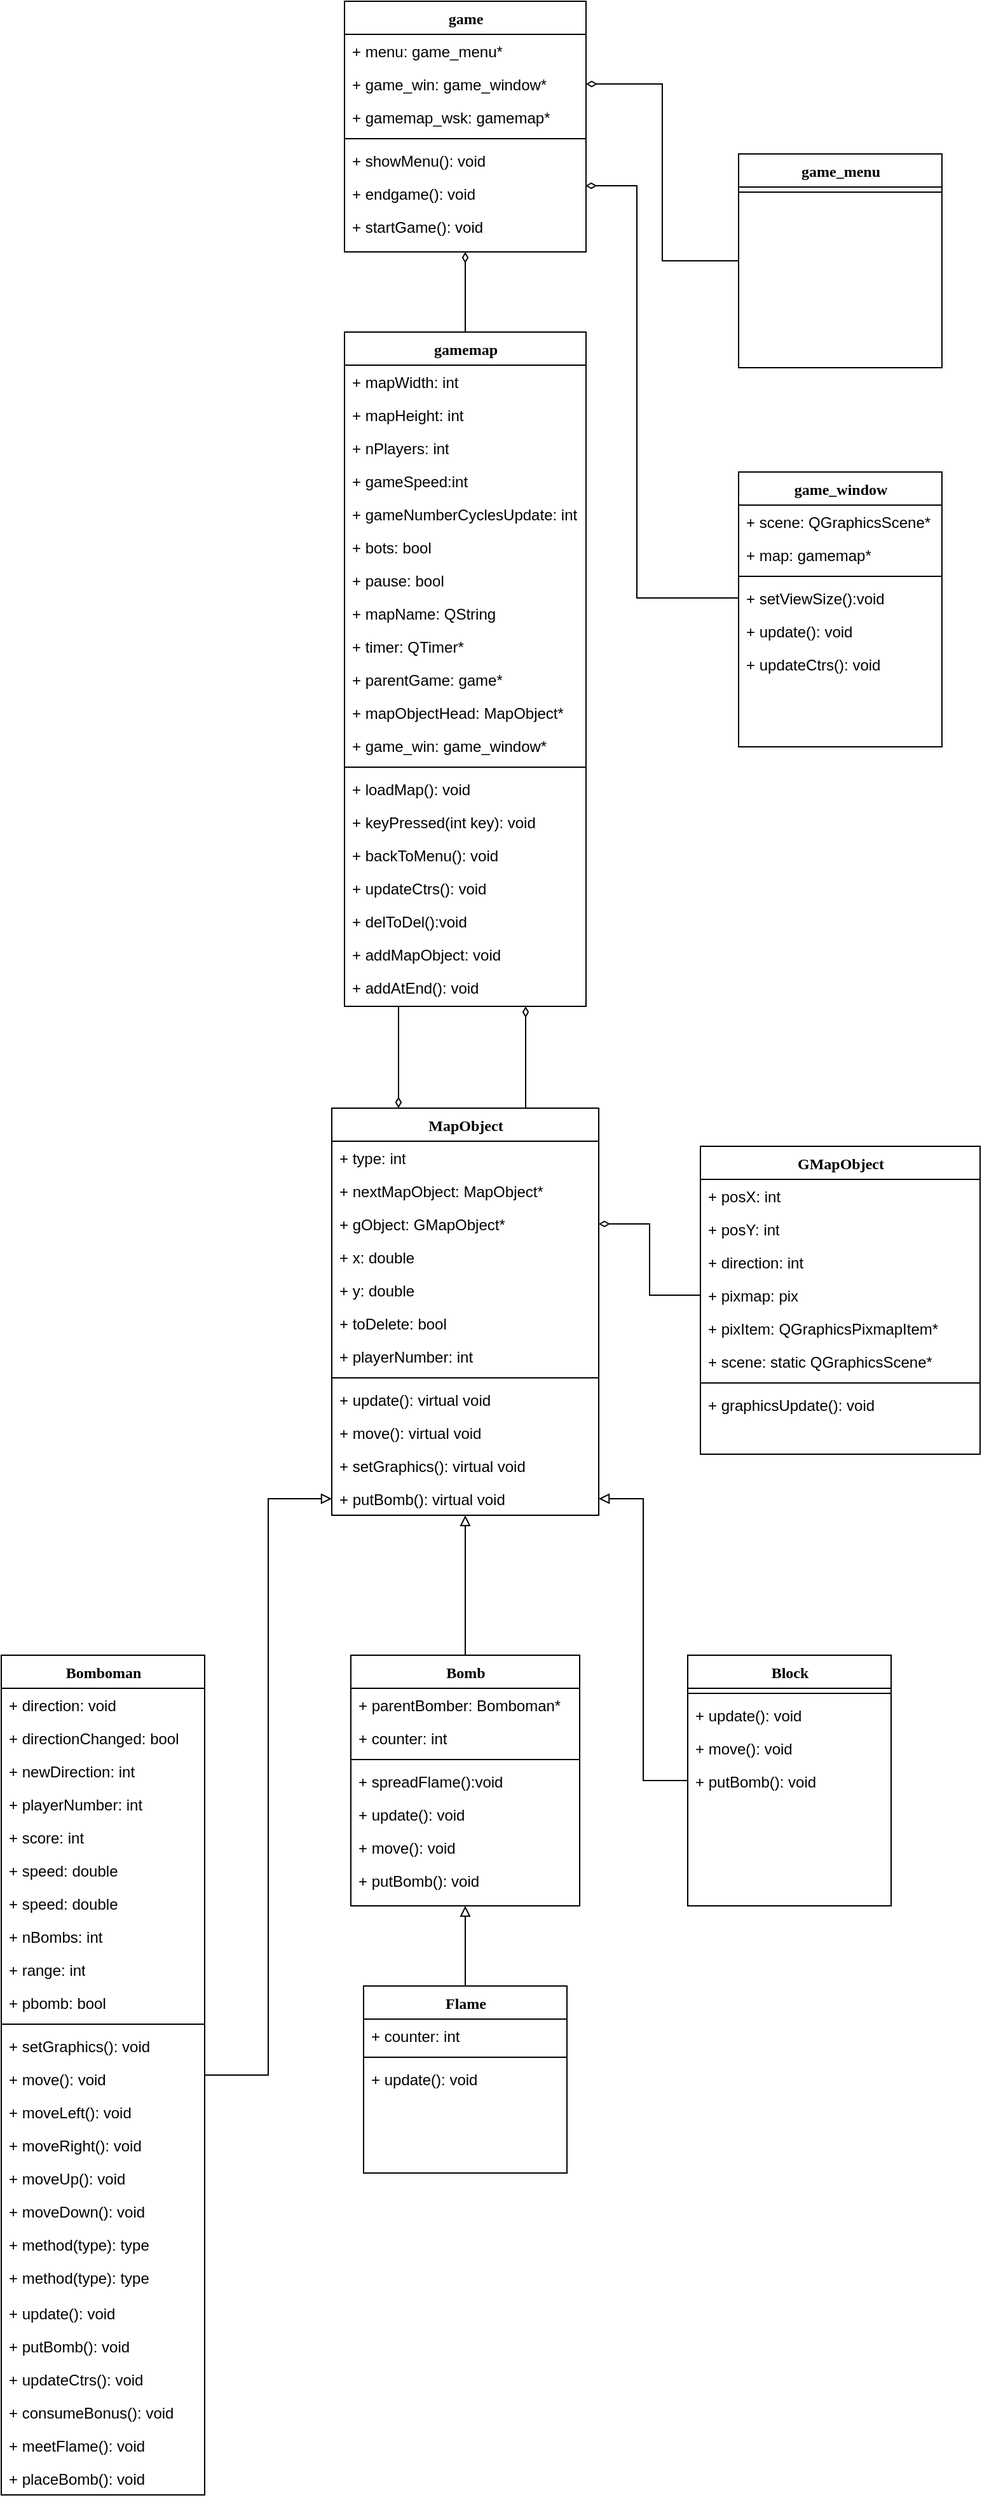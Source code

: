 <mxfile version="13.7.5" type="device"><diagram name="Page-1" id="9f46799a-70d6-7492-0946-bef42562c5a5"><mxGraphModel dx="1974" dy="1140" grid="1" gridSize="10" guides="1" tooltips="1" connect="1" arrows="1" fold="1" page="1" pageScale="1" pageWidth="1100" pageHeight="850" background="#ffffff" math="0" shadow="0"><root><mxCell id="0"/><mxCell id="1" parent="0"/><mxCell id="78961159f06e98e8-30" value="game" style="swimlane;html=1;fontStyle=1;align=center;verticalAlign=top;childLayout=stackLayout;horizontal=1;startSize=26;horizontalStack=0;resizeParent=1;resizeLast=0;collapsible=1;marginBottom=0;swimlaneFillColor=#ffffff;rounded=0;shadow=0;comic=0;labelBackgroundColor=none;strokeWidth=1;fillColor=none;fontFamily=Verdana;fontSize=12" parent="1" vertex="1"><mxGeometry x="490" y="30" width="190" height="197" as="geometry"/></mxCell><mxCell id="78961159f06e98e8-31" value="+ menu: game_menu*" style="text;html=1;strokeColor=none;fillColor=none;align=left;verticalAlign=top;spacingLeft=4;spacingRight=4;whiteSpace=wrap;overflow=hidden;rotatable=0;points=[[0,0.5],[1,0.5]];portConstraint=eastwest;" parent="78961159f06e98e8-30" vertex="1"><mxGeometry y="26" width="190" height="26" as="geometry"/></mxCell><mxCell id="78961159f06e98e8-32" value="+ game_win: game_window*" style="text;html=1;strokeColor=none;fillColor=none;align=left;verticalAlign=top;spacingLeft=4;spacingRight=4;whiteSpace=wrap;overflow=hidden;rotatable=0;points=[[0,0.5],[1,0.5]];portConstraint=eastwest;" parent="78961159f06e98e8-30" vertex="1"><mxGeometry y="52" width="190" height="26" as="geometry"/></mxCell><mxCell id="78961159f06e98e8-33" value="+ gamemap_wsk: gamemap*" style="text;html=1;strokeColor=none;fillColor=none;align=left;verticalAlign=top;spacingLeft=4;spacingRight=4;whiteSpace=wrap;overflow=hidden;rotatable=0;points=[[0,0.5],[1,0.5]];portConstraint=eastwest;" parent="78961159f06e98e8-30" vertex="1"><mxGeometry y="78" width="190" height="26" as="geometry"/></mxCell><mxCell id="78961159f06e98e8-38" value="" style="line;html=1;strokeWidth=1;fillColor=none;align=left;verticalAlign=middle;spacingTop=-1;spacingLeft=3;spacingRight=3;rotatable=0;labelPosition=right;points=[];portConstraint=eastwest;" parent="78961159f06e98e8-30" vertex="1"><mxGeometry y="104" width="190" height="8" as="geometry"/></mxCell><mxCell id="78961159f06e98e8-39" value="+ showMenu(): void" style="text;html=1;strokeColor=none;fillColor=none;align=left;verticalAlign=top;spacingLeft=4;spacingRight=4;whiteSpace=wrap;overflow=hidden;rotatable=0;points=[[0,0.5],[1,0.5]];portConstraint=eastwest;" parent="78961159f06e98e8-30" vertex="1"><mxGeometry y="112" width="190" height="26" as="geometry"/></mxCell><mxCell id="78961159f06e98e8-42" value="+ endgame(): void" style="text;html=1;strokeColor=none;fillColor=none;align=left;verticalAlign=top;spacingLeft=4;spacingRight=4;whiteSpace=wrap;overflow=hidden;rotatable=0;points=[[0,0.5],[1,0.5]];portConstraint=eastwest;" parent="78961159f06e98e8-30" vertex="1"><mxGeometry y="138" width="190" height="26" as="geometry"/></mxCell><mxCell id="iEUYDO0Rygz-kz2IzHy0-2" value="+ startGame(): void" style="text;html=1;strokeColor=none;fillColor=none;align=left;verticalAlign=top;spacingLeft=4;spacingRight=4;whiteSpace=wrap;overflow=hidden;rotatable=0;points=[[0,0.5],[1,0.5]];portConstraint=eastwest;" vertex="1" parent="78961159f06e98e8-30"><mxGeometry y="164" width="190" height="26" as="geometry"/></mxCell><mxCell id="iEUYDO0Rygz-kz2IzHy0-62" style="edgeStyle=elbowEdgeStyle;rounded=0;jumpSize=6;orthogonalLoop=1;jettySize=auto;html=1;entryX=0.75;entryY=1;entryDx=0;entryDy=0;endArrow=diamondThin;endFill=0;strokeWidth=1;" edge="1" parent="1" source="78961159f06e98e8-82" target="78961159f06e98e8-56"><mxGeometry relative="1" as="geometry"/></mxCell><mxCell id="78961159f06e98e8-82" value="MapObject" style="swimlane;html=1;fontStyle=1;align=center;verticalAlign=top;childLayout=stackLayout;horizontal=1;startSize=26;horizontalStack=0;resizeParent=1;resizeLast=0;collapsible=1;marginBottom=0;swimlaneFillColor=#ffffff;rounded=0;shadow=0;comic=0;labelBackgroundColor=none;strokeWidth=1;fillColor=none;fontFamily=Verdana;fontSize=12" parent="1" vertex="1"><mxGeometry x="480" y="900" width="210" height="320" as="geometry"/></mxCell><mxCell id="78961159f06e98e8-83" value="+ type: int" style="text;html=1;strokeColor=none;fillColor=none;align=left;verticalAlign=top;spacingLeft=4;spacingRight=4;whiteSpace=wrap;overflow=hidden;rotatable=0;points=[[0,0.5],[1,0.5]];portConstraint=eastwest;" parent="78961159f06e98e8-82" vertex="1"><mxGeometry y="26" width="210" height="26" as="geometry"/></mxCell><mxCell id="78961159f06e98e8-84" value="+ nextMapObject: MapObject*" style="text;html=1;strokeColor=none;fillColor=none;align=left;verticalAlign=top;spacingLeft=4;spacingRight=4;whiteSpace=wrap;overflow=hidden;rotatable=0;points=[[0,0.5],[1,0.5]];portConstraint=eastwest;" parent="78961159f06e98e8-82" vertex="1"><mxGeometry y="52" width="210" height="26" as="geometry"/></mxCell><mxCell id="78961159f06e98e8-85" value="+ gObject: GMapObject*" style="text;html=1;strokeColor=none;fillColor=none;align=left;verticalAlign=top;spacingLeft=4;spacingRight=4;whiteSpace=wrap;overflow=hidden;rotatable=0;points=[[0,0.5],[1,0.5]];portConstraint=eastwest;" parent="78961159f06e98e8-82" vertex="1"><mxGeometry y="78" width="210" height="26" as="geometry"/></mxCell><mxCell id="78961159f06e98e8-86" value="+ x: double" style="text;html=1;strokeColor=none;fillColor=none;align=left;verticalAlign=top;spacingLeft=4;spacingRight=4;whiteSpace=wrap;overflow=hidden;rotatable=0;points=[[0,0.5],[1,0.5]];portConstraint=eastwest;" parent="78961159f06e98e8-82" vertex="1"><mxGeometry y="104" width="210" height="26" as="geometry"/></mxCell><mxCell id="78961159f06e98e8-87" value="+ y: double" style="text;html=1;strokeColor=none;fillColor=none;align=left;verticalAlign=top;spacingLeft=4;spacingRight=4;whiteSpace=wrap;overflow=hidden;rotatable=0;points=[[0,0.5],[1,0.5]];portConstraint=eastwest;" parent="78961159f06e98e8-82" vertex="1"><mxGeometry y="130" width="210" height="26" as="geometry"/></mxCell><mxCell id="78961159f06e98e8-88" value="+ toDelete: bool" style="text;html=1;strokeColor=none;fillColor=none;align=left;verticalAlign=top;spacingLeft=4;spacingRight=4;whiteSpace=wrap;overflow=hidden;rotatable=0;points=[[0,0.5],[1,0.5]];portConstraint=eastwest;" parent="78961159f06e98e8-82" vertex="1"><mxGeometry y="156" width="210" height="26" as="geometry"/></mxCell><mxCell id="78961159f06e98e8-89" value="+ playerNumber: int" style="text;html=1;strokeColor=none;fillColor=none;align=left;verticalAlign=top;spacingLeft=4;spacingRight=4;whiteSpace=wrap;overflow=hidden;rotatable=0;points=[[0,0.5],[1,0.5]];portConstraint=eastwest;" parent="78961159f06e98e8-82" vertex="1"><mxGeometry y="182" width="210" height="26" as="geometry"/></mxCell><mxCell id="78961159f06e98e8-90" value="" style="line;html=1;strokeWidth=1;fillColor=none;align=left;verticalAlign=middle;spacingTop=-1;spacingLeft=3;spacingRight=3;rotatable=0;labelPosition=right;points=[];portConstraint=eastwest;" parent="78961159f06e98e8-82" vertex="1"><mxGeometry y="208" width="210" height="8" as="geometry"/></mxCell><mxCell id="78961159f06e98e8-91" value="+ update(): virtual void" style="text;html=1;strokeColor=none;fillColor=none;align=left;verticalAlign=top;spacingLeft=4;spacingRight=4;whiteSpace=wrap;overflow=hidden;rotatable=0;points=[[0,0.5],[1,0.5]];portConstraint=eastwest;" parent="78961159f06e98e8-82" vertex="1"><mxGeometry y="216" width="210" height="26" as="geometry"/></mxCell><mxCell id="78961159f06e98e8-94" value="+ move(): virtual void" style="text;html=1;strokeColor=none;fillColor=none;align=left;verticalAlign=top;spacingLeft=4;spacingRight=4;whiteSpace=wrap;overflow=hidden;rotatable=0;points=[[0,0.5],[1,0.5]];portConstraint=eastwest;" parent="78961159f06e98e8-82" vertex="1"><mxGeometry y="242" width="210" height="26" as="geometry"/></mxCell><mxCell id="iEUYDO0Rygz-kz2IzHy0-55" value="+ setGraphics(): virtual void" style="text;html=1;strokeColor=none;fillColor=none;align=left;verticalAlign=top;spacingLeft=4;spacingRight=4;whiteSpace=wrap;overflow=hidden;rotatable=0;points=[[0,0.5],[1,0.5]];portConstraint=eastwest;" vertex="1" parent="78961159f06e98e8-82"><mxGeometry y="268" width="210" height="26" as="geometry"/></mxCell><mxCell id="iEUYDO0Rygz-kz2IzHy0-56" value="+ putBomb(): virtual void" style="text;html=1;strokeColor=none;fillColor=none;align=left;verticalAlign=top;spacingLeft=4;spacingRight=4;whiteSpace=wrap;overflow=hidden;rotatable=0;points=[[0,0.5],[1,0.5]];portConstraint=eastwest;" vertex="1" parent="78961159f06e98e8-82"><mxGeometry y="294" width="210" height="26" as="geometry"/></mxCell><mxCell id="iEUYDO0Rygz-kz2IzHy0-63" style="edgeStyle=elbowEdgeStyle;rounded=0;jumpSize=6;orthogonalLoop=1;jettySize=auto;html=1;entryX=0.25;entryY=0;entryDx=0;entryDy=0;endArrow=diamondThin;endFill=0;strokeWidth=1;" edge="1" parent="1" source="78961159f06e98e8-56" target="78961159f06e98e8-82"><mxGeometry relative="1" as="geometry"/></mxCell><mxCell id="iEUYDO0Rygz-kz2IzHy0-64" style="edgeStyle=elbowEdgeStyle;rounded=0;jumpSize=6;orthogonalLoop=1;jettySize=auto;html=1;entryX=0.5;entryY=1;entryDx=0;entryDy=0;endArrow=diamondThin;endFill=0;strokeWidth=1;" edge="1" parent="1" source="78961159f06e98e8-56" target="78961159f06e98e8-30"><mxGeometry relative="1" as="geometry"/></mxCell><mxCell id="78961159f06e98e8-56" value="gamemap" style="swimlane;html=1;fontStyle=1;align=center;verticalAlign=top;childLayout=stackLayout;horizontal=1;startSize=26;horizontalStack=0;resizeParent=1;resizeLast=0;collapsible=1;marginBottom=0;swimlaneFillColor=#ffffff;rounded=0;shadow=0;comic=0;labelBackgroundColor=none;strokeWidth=1;fillColor=none;fontFamily=Verdana;fontSize=12" parent="1" vertex="1"><mxGeometry x="490" y="290" width="190" height="530" as="geometry"/></mxCell><mxCell id="78961159f06e98e8-57" value="+ mapWidth: int" style="text;html=1;strokeColor=none;fillColor=none;align=left;verticalAlign=top;spacingLeft=4;spacingRight=4;whiteSpace=wrap;overflow=hidden;rotatable=0;points=[[0,0.5],[1,0.5]];portConstraint=eastwest;" parent="78961159f06e98e8-56" vertex="1"><mxGeometry y="26" width="190" height="26" as="geometry"/></mxCell><mxCell id="78961159f06e98e8-58" value="+ mapHeight: int" style="text;html=1;strokeColor=none;fillColor=none;align=left;verticalAlign=top;spacingLeft=4;spacingRight=4;whiteSpace=wrap;overflow=hidden;rotatable=0;points=[[0,0.5],[1,0.5]];portConstraint=eastwest;" parent="78961159f06e98e8-56" vertex="1"><mxGeometry y="52" width="190" height="26" as="geometry"/></mxCell><mxCell id="78961159f06e98e8-59" value="+ nPlayers: int" style="text;html=1;strokeColor=none;fillColor=none;align=left;verticalAlign=top;spacingLeft=4;spacingRight=4;whiteSpace=wrap;overflow=hidden;rotatable=0;points=[[0,0.5],[1,0.5]];portConstraint=eastwest;" parent="78961159f06e98e8-56" vertex="1"><mxGeometry y="78" width="190" height="26" as="geometry"/></mxCell><mxCell id="78961159f06e98e8-60" value="+ gameSpeed:int" style="text;html=1;strokeColor=none;fillColor=none;align=left;verticalAlign=top;spacingLeft=4;spacingRight=4;whiteSpace=wrap;overflow=hidden;rotatable=0;points=[[0,0.5],[1,0.5]];portConstraint=eastwest;" parent="78961159f06e98e8-56" vertex="1"><mxGeometry y="104" width="190" height="26" as="geometry"/></mxCell><mxCell id="78961159f06e98e8-61" value="+ gameNumberCyclesUpdate: int" style="text;html=1;strokeColor=none;fillColor=none;align=left;verticalAlign=top;spacingLeft=4;spacingRight=4;whiteSpace=wrap;overflow=hidden;rotatable=0;points=[[0,0.5],[1,0.5]];portConstraint=eastwest;" parent="78961159f06e98e8-56" vertex="1"><mxGeometry y="130" width="190" height="26" as="geometry"/></mxCell><mxCell id="78961159f06e98e8-62" value="+ bots: bool" style="text;html=1;strokeColor=none;fillColor=none;align=left;verticalAlign=top;spacingLeft=4;spacingRight=4;whiteSpace=wrap;overflow=hidden;rotatable=0;points=[[0,0.5],[1,0.5]];portConstraint=eastwest;" parent="78961159f06e98e8-56" vertex="1"><mxGeometry y="156" width="190" height="26" as="geometry"/></mxCell><mxCell id="78961159f06e98e8-63" value="+ pause: bool" style="text;html=1;strokeColor=none;fillColor=none;align=left;verticalAlign=top;spacingLeft=4;spacingRight=4;whiteSpace=wrap;overflow=hidden;rotatable=0;points=[[0,0.5],[1,0.5]];portConstraint=eastwest;" parent="78961159f06e98e8-56" vertex="1"><mxGeometry y="182" width="190" height="26" as="geometry"/></mxCell><mxCell id="iEUYDO0Rygz-kz2IzHy0-4" value="+ mapName: QString" style="text;html=1;strokeColor=none;fillColor=none;align=left;verticalAlign=top;spacingLeft=4;spacingRight=4;whiteSpace=wrap;overflow=hidden;rotatable=0;points=[[0,0.5],[1,0.5]];portConstraint=eastwest;" vertex="1" parent="78961159f06e98e8-56"><mxGeometry y="208" width="190" height="26" as="geometry"/></mxCell><mxCell id="iEUYDO0Rygz-kz2IzHy0-5" value="+ timer: QTimer*" style="text;html=1;strokeColor=none;fillColor=none;align=left;verticalAlign=top;spacingLeft=4;spacingRight=4;whiteSpace=wrap;overflow=hidden;rotatable=0;points=[[0,0.5],[1,0.5]];portConstraint=eastwest;" vertex="1" parent="78961159f06e98e8-56"><mxGeometry y="234" width="190" height="26" as="geometry"/></mxCell><mxCell id="iEUYDO0Rygz-kz2IzHy0-6" value="+ parentGame: game*" style="text;html=1;strokeColor=none;fillColor=none;align=left;verticalAlign=top;spacingLeft=4;spacingRight=4;whiteSpace=wrap;overflow=hidden;rotatable=0;points=[[0,0.5],[1,0.5]];portConstraint=eastwest;" vertex="1" parent="78961159f06e98e8-56"><mxGeometry y="260" width="190" height="26" as="geometry"/></mxCell><mxCell id="iEUYDO0Rygz-kz2IzHy0-7" value="+ mapObjectHead: MapObject*" style="text;html=1;strokeColor=none;fillColor=none;align=left;verticalAlign=top;spacingLeft=4;spacingRight=4;whiteSpace=wrap;overflow=hidden;rotatable=0;points=[[0,0.5],[1,0.5]];portConstraint=eastwest;" vertex="1" parent="78961159f06e98e8-56"><mxGeometry y="286" width="190" height="26" as="geometry"/></mxCell><mxCell id="iEUYDO0Rygz-kz2IzHy0-8" value="+ game_win: game_window*" style="text;html=1;strokeColor=none;fillColor=none;align=left;verticalAlign=top;spacingLeft=4;spacingRight=4;whiteSpace=wrap;overflow=hidden;rotatable=0;points=[[0,0.5],[1,0.5]];portConstraint=eastwest;" vertex="1" parent="78961159f06e98e8-56"><mxGeometry y="312" width="190" height="26" as="geometry"/></mxCell><mxCell id="78961159f06e98e8-64" value="" style="line;html=1;strokeWidth=1;fillColor=none;align=left;verticalAlign=middle;spacingTop=-1;spacingLeft=3;spacingRight=3;rotatable=0;labelPosition=right;points=[];portConstraint=eastwest;" parent="78961159f06e98e8-56" vertex="1"><mxGeometry y="338" width="190" height="8" as="geometry"/></mxCell><mxCell id="78961159f06e98e8-65" value="+ loadMap(): void" style="text;html=1;strokeColor=none;fillColor=none;align=left;verticalAlign=top;spacingLeft=4;spacingRight=4;whiteSpace=wrap;overflow=hidden;rotatable=0;points=[[0,0.5],[1,0.5]];portConstraint=eastwest;" parent="78961159f06e98e8-56" vertex="1"><mxGeometry y="346" width="190" height="26" as="geometry"/></mxCell><mxCell id="iEUYDO0Rygz-kz2IzHy0-9" value="+ keyPressed(int key): void" style="text;html=1;strokeColor=none;fillColor=none;align=left;verticalAlign=top;spacingLeft=4;spacingRight=4;whiteSpace=wrap;overflow=hidden;rotatable=0;points=[[0,0.5],[1,0.5]];portConstraint=eastwest;" vertex="1" parent="78961159f06e98e8-56"><mxGeometry y="372" width="190" height="26" as="geometry"/></mxCell><mxCell id="iEUYDO0Rygz-kz2IzHy0-10" value="+ backToMenu(): void" style="text;html=1;strokeColor=none;fillColor=none;align=left;verticalAlign=top;spacingLeft=4;spacingRight=4;whiteSpace=wrap;overflow=hidden;rotatable=0;points=[[0,0.5],[1,0.5]];portConstraint=eastwest;" vertex="1" parent="78961159f06e98e8-56"><mxGeometry y="398" width="190" height="26" as="geometry"/></mxCell><mxCell id="iEUYDO0Rygz-kz2IzHy0-11" value="+ updateCtrs(): void" style="text;html=1;strokeColor=none;fillColor=none;align=left;verticalAlign=top;spacingLeft=4;spacingRight=4;whiteSpace=wrap;overflow=hidden;rotatable=0;points=[[0,0.5],[1,0.5]];portConstraint=eastwest;" vertex="1" parent="78961159f06e98e8-56"><mxGeometry y="424" width="190" height="26" as="geometry"/></mxCell><mxCell id="iEUYDO0Rygz-kz2IzHy0-12" value="+ delToDel():void" style="text;html=1;strokeColor=none;fillColor=none;align=left;verticalAlign=top;spacingLeft=4;spacingRight=4;whiteSpace=wrap;overflow=hidden;rotatable=0;points=[[0,0.5],[1,0.5]];portConstraint=eastwest;" vertex="1" parent="78961159f06e98e8-56"><mxGeometry y="450" width="190" height="26" as="geometry"/></mxCell><mxCell id="iEUYDO0Rygz-kz2IzHy0-13" value="+ addMapObject: void" style="text;html=1;strokeColor=none;fillColor=none;align=left;verticalAlign=top;spacingLeft=4;spacingRight=4;whiteSpace=wrap;overflow=hidden;rotatable=0;points=[[0,0.5],[1,0.5]];portConstraint=eastwest;" vertex="1" parent="78961159f06e98e8-56"><mxGeometry y="476" width="190" height="26" as="geometry"/></mxCell><mxCell id="iEUYDO0Rygz-kz2IzHy0-14" value="+ addAtEnd(): void" style="text;html=1;strokeColor=none;fillColor=none;align=left;verticalAlign=top;spacingLeft=4;spacingRight=4;whiteSpace=wrap;overflow=hidden;rotatable=0;points=[[0,0.5],[1,0.5]];portConstraint=eastwest;" vertex="1" parent="78961159f06e98e8-56"><mxGeometry y="502" width="190" height="26" as="geometry"/></mxCell><mxCell id="iEUYDO0Rygz-kz2IzHy0-39" value="game_window" style="swimlane;html=1;fontStyle=1;align=center;verticalAlign=top;childLayout=stackLayout;horizontal=1;startSize=26;horizontalStack=0;resizeParent=1;resizeLast=0;collapsible=1;marginBottom=0;swimlaneFillColor=#ffffff;rounded=0;shadow=0;comic=0;labelBackgroundColor=none;strokeWidth=1;fillColor=none;fontFamily=Verdana;fontSize=12" vertex="1" parent="1"><mxGeometry x="800" y="400" width="160" height="216" as="geometry"/></mxCell><mxCell id="iEUYDO0Rygz-kz2IzHy0-40" value="+ scene: QGraphicsScene*" style="text;html=1;strokeColor=none;fillColor=none;align=left;verticalAlign=top;spacingLeft=4;spacingRight=4;whiteSpace=wrap;overflow=hidden;rotatable=0;points=[[0,0.5],[1,0.5]];portConstraint=eastwest;" vertex="1" parent="iEUYDO0Rygz-kz2IzHy0-39"><mxGeometry y="26" width="160" height="26" as="geometry"/></mxCell><mxCell id="iEUYDO0Rygz-kz2IzHy0-41" value="+ map: gamemap*" style="text;html=1;strokeColor=none;fillColor=none;align=left;verticalAlign=top;spacingLeft=4;spacingRight=4;whiteSpace=wrap;overflow=hidden;rotatable=0;points=[[0,0.5],[1,0.5]];portConstraint=eastwest;" vertex="1" parent="iEUYDO0Rygz-kz2IzHy0-39"><mxGeometry y="52" width="160" height="26" as="geometry"/></mxCell><mxCell id="iEUYDO0Rygz-kz2IzHy0-44" value="" style="line;html=1;strokeWidth=1;fillColor=none;align=left;verticalAlign=middle;spacingTop=-1;spacingLeft=3;spacingRight=3;rotatable=0;labelPosition=right;points=[];portConstraint=eastwest;" vertex="1" parent="iEUYDO0Rygz-kz2IzHy0-39"><mxGeometry y="78" width="160" height="8" as="geometry"/></mxCell><mxCell id="iEUYDO0Rygz-kz2IzHy0-45" value="+ setViewSize():void" style="text;html=1;strokeColor=none;fillColor=none;align=left;verticalAlign=top;spacingLeft=4;spacingRight=4;whiteSpace=wrap;overflow=hidden;rotatable=0;points=[[0,0.5],[1,0.5]];portConstraint=eastwest;" vertex="1" parent="iEUYDO0Rygz-kz2IzHy0-39"><mxGeometry y="86" width="160" height="26" as="geometry"/></mxCell><mxCell id="iEUYDO0Rygz-kz2IzHy0-53" value="+ update(): void" style="text;html=1;strokeColor=none;fillColor=none;align=left;verticalAlign=top;spacingLeft=4;spacingRight=4;whiteSpace=wrap;overflow=hidden;rotatable=0;points=[[0,0.5],[1,0.5]];portConstraint=eastwest;" vertex="1" parent="iEUYDO0Rygz-kz2IzHy0-39"><mxGeometry y="112" width="160" height="26" as="geometry"/></mxCell><mxCell id="iEUYDO0Rygz-kz2IzHy0-54" value="+ updateCtrs(): void" style="text;html=1;strokeColor=none;fillColor=none;align=left;verticalAlign=top;spacingLeft=4;spacingRight=4;whiteSpace=wrap;overflow=hidden;rotatable=0;points=[[0,0.5],[1,0.5]];portConstraint=eastwest;" vertex="1" parent="iEUYDO0Rygz-kz2IzHy0-39"><mxGeometry y="138" width="160" height="26" as="geometry"/></mxCell><mxCell id="iEUYDO0Rygz-kz2IzHy0-65" style="edgeStyle=elbowEdgeStyle;rounded=0;jumpSize=6;orthogonalLoop=1;jettySize=auto;html=1;entryX=1;entryY=0.5;entryDx=0;entryDy=0;endArrow=diamondThin;endFill=0;strokeWidth=1;" edge="1" parent="1" source="iEUYDO0Rygz-kz2IzHy0-46" target="78961159f06e98e8-32"><mxGeometry relative="1" as="geometry"/></mxCell><mxCell id="iEUYDO0Rygz-kz2IzHy0-46" value="game_menu" style="swimlane;html=1;fontStyle=1;align=center;verticalAlign=top;childLayout=stackLayout;horizontal=1;startSize=26;horizontalStack=0;resizeParent=1;resizeLast=0;collapsible=1;marginBottom=0;swimlaneFillColor=#ffffff;rounded=0;shadow=0;comic=0;labelBackgroundColor=none;strokeWidth=1;fillColor=none;fontFamily=Verdana;fontSize=12" vertex="1" parent="1"><mxGeometry x="800" y="150" width="160" height="168" as="geometry"/></mxCell><mxCell id="iEUYDO0Rygz-kz2IzHy0-51" value="" style="line;html=1;strokeWidth=1;fillColor=none;align=left;verticalAlign=middle;spacingTop=-1;spacingLeft=3;spacingRight=3;rotatable=0;labelPosition=right;points=[];portConstraint=eastwest;" vertex="1" parent="iEUYDO0Rygz-kz2IzHy0-46"><mxGeometry y="26" width="160" height="8" as="geometry"/></mxCell><mxCell id="iEUYDO0Rygz-kz2IzHy0-60" style="edgeStyle=elbowEdgeStyle;rounded=0;jumpSize=6;orthogonalLoop=1;jettySize=auto;html=1;endArrow=block;endFill=0;strokeWidth=1;" edge="1" parent="1" source="78961159f06e98e8-69" target="iEUYDO0Rygz-kz2IzHy0-56"><mxGeometry relative="1" as="geometry"/></mxCell><mxCell id="78961159f06e98e8-69" value="Bomboman" style="swimlane;html=1;fontStyle=1;align=center;verticalAlign=top;childLayout=stackLayout;horizontal=1;startSize=26;horizontalStack=0;resizeParent=1;resizeLast=0;collapsible=1;marginBottom=0;swimlaneFillColor=#ffffff;rounded=0;shadow=0;comic=0;labelBackgroundColor=none;strokeWidth=1;fillColor=none;fontFamily=Verdana;fontSize=12" parent="1" vertex="1"><mxGeometry x="220" y="1330" width="160" height="660" as="geometry"/></mxCell><mxCell id="78961159f06e98e8-70" value="+ direction: void" style="text;html=1;strokeColor=none;fillColor=none;align=left;verticalAlign=top;spacingLeft=4;spacingRight=4;whiteSpace=wrap;overflow=hidden;rotatable=0;points=[[0,0.5],[1,0.5]];portConstraint=eastwest;" parent="78961159f06e98e8-69" vertex="1"><mxGeometry y="26" width="160" height="26" as="geometry"/></mxCell><mxCell id="78961159f06e98e8-71" value="+ directionChanged: bool" style="text;html=1;strokeColor=none;fillColor=none;align=left;verticalAlign=top;spacingLeft=4;spacingRight=4;whiteSpace=wrap;overflow=hidden;rotatable=0;points=[[0,0.5],[1,0.5]];portConstraint=eastwest;" parent="78961159f06e98e8-69" vertex="1"><mxGeometry y="52" width="160" height="26" as="geometry"/></mxCell><mxCell id="78961159f06e98e8-72" value="+ newDirection: int" style="text;html=1;strokeColor=none;fillColor=none;align=left;verticalAlign=top;spacingLeft=4;spacingRight=4;whiteSpace=wrap;overflow=hidden;rotatable=0;points=[[0,0.5],[1,0.5]];portConstraint=eastwest;" parent="78961159f06e98e8-69" vertex="1"><mxGeometry y="78" width="160" height="26" as="geometry"/></mxCell><mxCell id="78961159f06e98e8-74" value="+ playerNumber: int" style="text;html=1;strokeColor=none;fillColor=none;align=left;verticalAlign=top;spacingLeft=4;spacingRight=4;whiteSpace=wrap;overflow=hidden;rotatable=0;points=[[0,0.5],[1,0.5]];portConstraint=eastwest;" parent="78961159f06e98e8-69" vertex="1"><mxGeometry y="104" width="160" height="26" as="geometry"/></mxCell><mxCell id="78961159f06e98e8-75" value="+ score: int" style="text;html=1;strokeColor=none;fillColor=none;align=left;verticalAlign=top;spacingLeft=4;spacingRight=4;whiteSpace=wrap;overflow=hidden;rotatable=0;points=[[0,0.5],[1,0.5]];portConstraint=eastwest;" parent="78961159f06e98e8-69" vertex="1"><mxGeometry y="130" width="160" height="26" as="geometry"/></mxCell><mxCell id="78961159f06e98e8-76" value="+ speed: double" style="text;html=1;strokeColor=none;fillColor=none;align=left;verticalAlign=top;spacingLeft=4;spacingRight=4;whiteSpace=wrap;overflow=hidden;rotatable=0;points=[[0,0.5],[1,0.5]];portConstraint=eastwest;" parent="78961159f06e98e8-69" vertex="1"><mxGeometry y="156" width="160" height="26" as="geometry"/></mxCell><mxCell id="iEUYDO0Rygz-kz2IzHy0-35" value="+ speed: double" style="text;html=1;strokeColor=none;fillColor=none;align=left;verticalAlign=top;spacingLeft=4;spacingRight=4;whiteSpace=wrap;overflow=hidden;rotatable=0;points=[[0,0.5],[1,0.5]];portConstraint=eastwest;" vertex="1" parent="78961159f06e98e8-69"><mxGeometry y="182" width="160" height="26" as="geometry"/></mxCell><mxCell id="iEUYDO0Rygz-kz2IzHy0-36" value="+ nBombs: int" style="text;html=1;strokeColor=none;fillColor=none;align=left;verticalAlign=top;spacingLeft=4;spacingRight=4;whiteSpace=wrap;overflow=hidden;rotatable=0;points=[[0,0.5],[1,0.5]];portConstraint=eastwest;" vertex="1" parent="78961159f06e98e8-69"><mxGeometry y="208" width="160" height="26" as="geometry"/></mxCell><mxCell id="iEUYDO0Rygz-kz2IzHy0-37" value="+ range: int" style="text;html=1;strokeColor=none;fillColor=none;align=left;verticalAlign=top;spacingLeft=4;spacingRight=4;whiteSpace=wrap;overflow=hidden;rotatable=0;points=[[0,0.5],[1,0.5]];portConstraint=eastwest;" vertex="1" parent="78961159f06e98e8-69"><mxGeometry y="234" width="160" height="26" as="geometry"/></mxCell><mxCell id="iEUYDO0Rygz-kz2IzHy0-38" value="+ pbomb: bool" style="text;html=1;strokeColor=none;fillColor=none;align=left;verticalAlign=top;spacingLeft=4;spacingRight=4;whiteSpace=wrap;overflow=hidden;rotatable=0;points=[[0,0.5],[1,0.5]];portConstraint=eastwest;" vertex="1" parent="78961159f06e98e8-69"><mxGeometry y="260" width="160" height="26" as="geometry"/></mxCell><mxCell id="78961159f06e98e8-77" value="" style="line;html=1;strokeWidth=1;fillColor=none;align=left;verticalAlign=middle;spacingTop=-1;spacingLeft=3;spacingRight=3;rotatable=0;labelPosition=right;points=[];portConstraint=eastwest;" parent="78961159f06e98e8-69" vertex="1"><mxGeometry y="286" width="160" height="8" as="geometry"/></mxCell><mxCell id="78961159f06e98e8-78" value="+ setGraphics(): void" style="text;html=1;strokeColor=none;fillColor=none;align=left;verticalAlign=top;spacingLeft=4;spacingRight=4;whiteSpace=wrap;overflow=hidden;rotatable=0;points=[[0,0.5],[1,0.5]];portConstraint=eastwest;" parent="78961159f06e98e8-69" vertex="1"><mxGeometry y="294" width="160" height="26" as="geometry"/></mxCell><mxCell id="78961159f06e98e8-79" value="+ move(): void" style="text;html=1;strokeColor=none;fillColor=none;align=left;verticalAlign=top;spacingLeft=4;spacingRight=4;whiteSpace=wrap;overflow=hidden;rotatable=0;points=[[0,0.5],[1,0.5]];portConstraint=eastwest;" parent="78961159f06e98e8-69" vertex="1"><mxGeometry y="320" width="160" height="26" as="geometry"/></mxCell><mxCell id="iEUYDO0Rygz-kz2IzHy0-25" value="+ moveLeft(): void" style="text;html=1;strokeColor=none;fillColor=none;align=left;verticalAlign=top;spacingLeft=4;spacingRight=4;whiteSpace=wrap;overflow=hidden;rotatable=0;points=[[0,0.5],[1,0.5]];portConstraint=eastwest;" vertex="1" parent="78961159f06e98e8-69"><mxGeometry y="346" width="160" height="26" as="geometry"/></mxCell><mxCell id="iEUYDO0Rygz-kz2IzHy0-26" value="+ moveRight(): void" style="text;html=1;strokeColor=none;fillColor=none;align=left;verticalAlign=top;spacingLeft=4;spacingRight=4;whiteSpace=wrap;overflow=hidden;rotatable=0;points=[[0,0.5],[1,0.5]];portConstraint=eastwest;" vertex="1" parent="78961159f06e98e8-69"><mxGeometry y="372" width="160" height="26" as="geometry"/></mxCell><mxCell id="iEUYDO0Rygz-kz2IzHy0-27" value="+ moveUp(): void" style="text;html=1;strokeColor=none;fillColor=none;align=left;verticalAlign=top;spacingLeft=4;spacingRight=4;whiteSpace=wrap;overflow=hidden;rotatable=0;points=[[0,0.5],[1,0.5]];portConstraint=eastwest;" vertex="1" parent="78961159f06e98e8-69"><mxGeometry y="398" width="160" height="26" as="geometry"/></mxCell><mxCell id="iEUYDO0Rygz-kz2IzHy0-28" value="+ moveDown(): void" style="text;html=1;strokeColor=none;fillColor=none;align=left;verticalAlign=top;spacingLeft=4;spacingRight=4;whiteSpace=wrap;overflow=hidden;rotatable=0;points=[[0,0.5],[1,0.5]];portConstraint=eastwest;" vertex="1" parent="78961159f06e98e8-69"><mxGeometry y="424" width="160" height="26" as="geometry"/></mxCell><mxCell id="78961159f06e98e8-80" value="+ method(type): type" style="text;html=1;strokeColor=none;fillColor=none;align=left;verticalAlign=top;spacingLeft=4;spacingRight=4;whiteSpace=wrap;overflow=hidden;rotatable=0;points=[[0,0.5],[1,0.5]];portConstraint=eastwest;" parent="78961159f06e98e8-69" vertex="1"><mxGeometry y="450" width="160" height="26" as="geometry"/></mxCell><mxCell id="78961159f06e98e8-81" value="+ method(type): type" style="text;html=1;strokeColor=none;fillColor=none;align=left;verticalAlign=top;spacingLeft=4;spacingRight=4;whiteSpace=wrap;overflow=hidden;rotatable=0;points=[[0,0.5],[1,0.5]];portConstraint=eastwest;" parent="78961159f06e98e8-69" vertex="1"><mxGeometry y="476" width="160" height="28" as="geometry"/></mxCell><mxCell id="iEUYDO0Rygz-kz2IzHy0-29" value="+ update(): void" style="text;html=1;strokeColor=none;fillColor=none;align=left;verticalAlign=top;spacingLeft=4;spacingRight=4;whiteSpace=wrap;overflow=hidden;rotatable=0;points=[[0,0.5],[1,0.5]];portConstraint=eastwest;" vertex="1" parent="78961159f06e98e8-69"><mxGeometry y="504" width="160" height="26" as="geometry"/></mxCell><mxCell id="iEUYDO0Rygz-kz2IzHy0-30" value="+ putBomb(): void" style="text;html=1;strokeColor=none;fillColor=none;align=left;verticalAlign=top;spacingLeft=4;spacingRight=4;whiteSpace=wrap;overflow=hidden;rotatable=0;points=[[0,0.5],[1,0.5]];portConstraint=eastwest;" vertex="1" parent="78961159f06e98e8-69"><mxGeometry y="530" width="160" height="26" as="geometry"/></mxCell><mxCell id="iEUYDO0Rygz-kz2IzHy0-31" value="+ updateCtrs(): void" style="text;html=1;strokeColor=none;fillColor=none;align=left;verticalAlign=top;spacingLeft=4;spacingRight=4;whiteSpace=wrap;overflow=hidden;rotatable=0;points=[[0,0.5],[1,0.5]];portConstraint=eastwest;" vertex="1" parent="78961159f06e98e8-69"><mxGeometry y="556" width="160" height="26" as="geometry"/></mxCell><mxCell id="iEUYDO0Rygz-kz2IzHy0-32" value="+ consumeBonus(): void" style="text;html=1;strokeColor=none;fillColor=none;align=left;verticalAlign=top;spacingLeft=4;spacingRight=4;whiteSpace=wrap;overflow=hidden;rotatable=0;points=[[0,0.5],[1,0.5]];portConstraint=eastwest;" vertex="1" parent="78961159f06e98e8-69"><mxGeometry y="582" width="160" height="26" as="geometry"/></mxCell><mxCell id="iEUYDO0Rygz-kz2IzHy0-33" value="+ meetFlame(): void" style="text;html=1;strokeColor=none;fillColor=none;align=left;verticalAlign=top;spacingLeft=4;spacingRight=4;whiteSpace=wrap;overflow=hidden;rotatable=0;points=[[0,0.5],[1,0.5]];portConstraint=eastwest;" vertex="1" parent="78961159f06e98e8-69"><mxGeometry y="608" width="160" height="26" as="geometry"/></mxCell><mxCell id="iEUYDO0Rygz-kz2IzHy0-34" value="+ placeBomb(): void" style="text;html=1;strokeColor=none;fillColor=none;align=left;verticalAlign=top;spacingLeft=4;spacingRight=4;whiteSpace=wrap;overflow=hidden;rotatable=0;points=[[0,0.5],[1,0.5]];portConstraint=eastwest;" vertex="1" parent="78961159f06e98e8-69"><mxGeometry y="634" width="160" height="26" as="geometry"/></mxCell><mxCell id="iEUYDO0Rygz-kz2IzHy0-58" style="edgeStyle=elbowEdgeStyle;rounded=0;jumpSize=6;orthogonalLoop=1;jettySize=auto;html=1;entryX=1;entryY=0.5;entryDx=0;entryDy=0;endArrow=block;endFill=0;strokeWidth=1;" edge="1" parent="1" source="78961159f06e98e8-43" target="iEUYDO0Rygz-kz2IzHy0-56"><mxGeometry relative="1" as="geometry"/></mxCell><mxCell id="78961159f06e98e8-43" value="Block" style="swimlane;html=1;fontStyle=1;align=center;verticalAlign=top;childLayout=stackLayout;horizontal=1;startSize=26;horizontalStack=0;resizeParent=1;resizeLast=0;collapsible=1;marginBottom=0;swimlaneFillColor=#ffffff;rounded=0;shadow=0;comic=0;labelBackgroundColor=none;strokeWidth=1;fillColor=none;fontFamily=Verdana;fontSize=12" parent="1" vertex="1"><mxGeometry x="760" y="1330" width="160" height="197" as="geometry"/></mxCell><mxCell id="78961159f06e98e8-51" value="" style="line;html=1;strokeWidth=1;fillColor=none;align=left;verticalAlign=middle;spacingTop=-1;spacingLeft=3;spacingRight=3;rotatable=0;labelPosition=right;points=[];portConstraint=eastwest;" parent="78961159f06e98e8-43" vertex="1"><mxGeometry y="26" width="160" height="8" as="geometry"/></mxCell><mxCell id="78961159f06e98e8-52" value="+ update(): void" style="text;html=1;strokeColor=none;fillColor=none;align=left;verticalAlign=top;spacingLeft=4;spacingRight=4;whiteSpace=wrap;overflow=hidden;rotatable=0;points=[[0,0.5],[1,0.5]];portConstraint=eastwest;" parent="78961159f06e98e8-43" vertex="1"><mxGeometry y="34" width="160" height="26" as="geometry"/></mxCell><mxCell id="78961159f06e98e8-53" value="+ move(): void" style="text;html=1;strokeColor=none;fillColor=none;align=left;verticalAlign=top;spacingLeft=4;spacingRight=4;whiteSpace=wrap;overflow=hidden;rotatable=0;points=[[0,0.5],[1,0.5]];portConstraint=eastwest;" parent="78961159f06e98e8-43" vertex="1"><mxGeometry y="60" width="160" height="26" as="geometry"/></mxCell><mxCell id="iEUYDO0Rygz-kz2IzHy0-16" value="+ putBomb(): void" style="text;html=1;strokeColor=none;fillColor=none;align=left;verticalAlign=top;spacingLeft=4;spacingRight=4;whiteSpace=wrap;overflow=hidden;rotatable=0;points=[[0,0.5],[1,0.5]];portConstraint=eastwest;" vertex="1" parent="78961159f06e98e8-43"><mxGeometry y="86" width="160" height="26" as="geometry"/></mxCell><mxCell id="iEUYDO0Rygz-kz2IzHy0-57" style="edgeStyle=elbowEdgeStyle;rounded=0;orthogonalLoop=1;jettySize=auto;html=1;entryX=0.5;entryY=1;entryDx=0;entryDy=0;endArrow=block;endFill=0;strokeWidth=1;jumpSize=6;" edge="1" parent="1" source="78961159f06e98e8-108" target="iEUYDO0Rygz-kz2IzHy0-17"><mxGeometry relative="1" as="geometry"/></mxCell><mxCell id="iEUYDO0Rygz-kz2IzHy0-59" style="edgeStyle=elbowEdgeStyle;rounded=0;jumpSize=6;orthogonalLoop=1;jettySize=auto;html=1;endArrow=block;endFill=0;strokeWidth=1;" edge="1" parent="1" source="iEUYDO0Rygz-kz2IzHy0-17" target="iEUYDO0Rygz-kz2IzHy0-56"><mxGeometry relative="1" as="geometry"/></mxCell><mxCell id="iEUYDO0Rygz-kz2IzHy0-17" value="Bomb" style="swimlane;html=1;fontStyle=1;align=center;verticalAlign=top;childLayout=stackLayout;horizontal=1;startSize=26;horizontalStack=0;resizeParent=1;resizeLast=0;collapsible=1;marginBottom=0;swimlaneFillColor=#ffffff;rounded=0;shadow=0;comic=0;labelBackgroundColor=none;strokeWidth=1;fillColor=none;fontFamily=Verdana;fontSize=12" vertex="1" parent="1"><mxGeometry x="495" y="1330" width="180" height="197" as="geometry"/></mxCell><mxCell id="iEUYDO0Rygz-kz2IzHy0-22" value="+ parentBomber: Bomboman*" style="text;html=1;strokeColor=none;fillColor=none;align=left;verticalAlign=top;spacingLeft=4;spacingRight=4;whiteSpace=wrap;overflow=hidden;rotatable=0;points=[[0,0.5],[1,0.5]];portConstraint=eastwest;" vertex="1" parent="iEUYDO0Rygz-kz2IzHy0-17"><mxGeometry y="26" width="180" height="26" as="geometry"/></mxCell><mxCell id="iEUYDO0Rygz-kz2IzHy0-23" value="+ counter: int" style="text;html=1;strokeColor=none;fillColor=none;align=left;verticalAlign=top;spacingLeft=4;spacingRight=4;whiteSpace=wrap;overflow=hidden;rotatable=0;points=[[0,0.5],[1,0.5]];portConstraint=eastwest;" vertex="1" parent="iEUYDO0Rygz-kz2IzHy0-17"><mxGeometry y="52" width="180" height="26" as="geometry"/></mxCell><mxCell id="iEUYDO0Rygz-kz2IzHy0-18" value="" style="line;html=1;strokeWidth=1;fillColor=none;align=left;verticalAlign=middle;spacingTop=-1;spacingLeft=3;spacingRight=3;rotatable=0;labelPosition=right;points=[];portConstraint=eastwest;" vertex="1" parent="iEUYDO0Rygz-kz2IzHy0-17"><mxGeometry y="78" width="180" height="8" as="geometry"/></mxCell><mxCell id="iEUYDO0Rygz-kz2IzHy0-19" value="+ spreadFlame():void" style="text;html=1;strokeColor=none;fillColor=none;align=left;verticalAlign=top;spacingLeft=4;spacingRight=4;whiteSpace=wrap;overflow=hidden;rotatable=0;points=[[0,0.5],[1,0.5]];portConstraint=eastwest;" vertex="1" parent="iEUYDO0Rygz-kz2IzHy0-17"><mxGeometry y="86" width="180" height="26" as="geometry"/></mxCell><mxCell id="iEUYDO0Rygz-kz2IzHy0-24" value="+ update(): void" style="text;html=1;strokeColor=none;fillColor=none;align=left;verticalAlign=top;spacingLeft=4;spacingRight=4;whiteSpace=wrap;overflow=hidden;rotatable=0;points=[[0,0.5],[1,0.5]];portConstraint=eastwest;" vertex="1" parent="iEUYDO0Rygz-kz2IzHy0-17"><mxGeometry y="112" width="180" height="26" as="geometry"/></mxCell><mxCell id="iEUYDO0Rygz-kz2IzHy0-20" value="+ move(): void" style="text;html=1;strokeColor=none;fillColor=none;align=left;verticalAlign=top;spacingLeft=4;spacingRight=4;whiteSpace=wrap;overflow=hidden;rotatable=0;points=[[0,0.5],[1,0.5]];portConstraint=eastwest;" vertex="1" parent="iEUYDO0Rygz-kz2IzHy0-17"><mxGeometry y="138" width="180" height="26" as="geometry"/></mxCell><mxCell id="iEUYDO0Rygz-kz2IzHy0-21" value="+ putBomb(): void" style="text;html=1;strokeColor=none;fillColor=none;align=left;verticalAlign=top;spacingLeft=4;spacingRight=4;whiteSpace=wrap;overflow=hidden;rotatable=0;points=[[0,0.5],[1,0.5]];portConstraint=eastwest;" vertex="1" parent="iEUYDO0Rygz-kz2IzHy0-17"><mxGeometry y="164" width="180" height="26" as="geometry"/></mxCell><mxCell id="78961159f06e98e8-17" value="GMapObject" style="swimlane;html=1;fontStyle=1;align=center;verticalAlign=top;childLayout=stackLayout;horizontal=1;startSize=26;horizontalStack=0;resizeParent=1;resizeLast=0;collapsible=1;marginBottom=0;swimlaneFillColor=#ffffff;rounded=0;shadow=0;comic=0;labelBackgroundColor=none;strokeWidth=1;fillColor=none;fontFamily=Verdana;fontSize=12" parent="1" vertex="1"><mxGeometry x="770" y="930" width="220" height="242" as="geometry"/></mxCell><mxCell id="78961159f06e98e8-21" value="+ posX: int" style="text;html=1;strokeColor=none;fillColor=none;align=left;verticalAlign=top;spacingLeft=4;spacingRight=4;whiteSpace=wrap;overflow=hidden;rotatable=0;points=[[0,0.5],[1,0.5]];portConstraint=eastwest;" parent="78961159f06e98e8-17" vertex="1"><mxGeometry y="26" width="220" height="26" as="geometry"/></mxCell><mxCell id="78961159f06e98e8-23" value="+ posY: int" style="text;html=1;strokeColor=none;fillColor=none;align=left;verticalAlign=top;spacingLeft=4;spacingRight=4;whiteSpace=wrap;overflow=hidden;rotatable=0;points=[[0,0.5],[1,0.5]];portConstraint=eastwest;" parent="78961159f06e98e8-17" vertex="1"><mxGeometry y="52" width="220" height="26" as="geometry"/></mxCell><mxCell id="78961159f06e98e8-25" value="+ direction: int" style="text;html=1;strokeColor=none;fillColor=none;align=left;verticalAlign=top;spacingLeft=4;spacingRight=4;whiteSpace=wrap;overflow=hidden;rotatable=0;points=[[0,0.5],[1,0.5]];portConstraint=eastwest;" parent="78961159f06e98e8-17" vertex="1"><mxGeometry y="78" width="220" height="26" as="geometry"/></mxCell><mxCell id="78961159f06e98e8-26" value="+ pixmap: pix" style="text;html=1;strokeColor=none;fillColor=none;align=left;verticalAlign=top;spacingLeft=4;spacingRight=4;whiteSpace=wrap;overflow=hidden;rotatable=0;points=[[0,0.5],[1,0.5]];portConstraint=eastwest;" parent="78961159f06e98e8-17" vertex="1"><mxGeometry y="104" width="220" height="26" as="geometry"/></mxCell><mxCell id="78961159f06e98e8-24" value="+ pixItem: QGraphicsPixmapItem*" style="text;html=1;strokeColor=none;fillColor=none;align=left;verticalAlign=top;spacingLeft=4;spacingRight=4;whiteSpace=wrap;overflow=hidden;rotatable=0;points=[[0,0.5],[1,0.5]];portConstraint=eastwest;" parent="78961159f06e98e8-17" vertex="1"><mxGeometry y="130" width="220" height="26" as="geometry"/></mxCell><mxCell id="iEUYDO0Rygz-kz2IzHy0-3" value="+ scene: static QGraphicsScene*" style="text;html=1;strokeColor=none;fillColor=none;align=left;verticalAlign=top;spacingLeft=4;spacingRight=4;whiteSpace=wrap;overflow=hidden;rotatable=0;points=[[0,0.5],[1,0.5]];portConstraint=eastwest;" vertex="1" parent="78961159f06e98e8-17"><mxGeometry y="156" width="220" height="26" as="geometry"/></mxCell><mxCell id="78961159f06e98e8-19" value="" style="line;html=1;strokeWidth=1;fillColor=none;align=left;verticalAlign=middle;spacingTop=-1;spacingLeft=3;spacingRight=3;rotatable=0;labelPosition=right;points=[];portConstraint=eastwest;" parent="78961159f06e98e8-17" vertex="1"><mxGeometry y="182" width="220" height="8" as="geometry"/></mxCell><mxCell id="78961159f06e98e8-20" value="+ graphicsUpdate(): void" style="text;html=1;strokeColor=none;fillColor=none;align=left;verticalAlign=top;spacingLeft=4;spacingRight=4;whiteSpace=wrap;overflow=hidden;rotatable=0;points=[[0,0.5],[1,0.5]];portConstraint=eastwest;" parent="78961159f06e98e8-17" vertex="1"><mxGeometry y="190" width="220" height="26" as="geometry"/></mxCell><mxCell id="78961159f06e98e8-108" value="Flame" style="swimlane;html=1;fontStyle=1;align=center;verticalAlign=top;childLayout=stackLayout;horizontal=1;startSize=26;horizontalStack=0;resizeParent=1;resizeLast=0;collapsible=1;marginBottom=0;swimlaneFillColor=#ffffff;rounded=0;shadow=0;comic=0;labelBackgroundColor=none;strokeWidth=1;fillColor=none;fontFamily=Verdana;fontSize=12" parent="1" vertex="1"><mxGeometry x="505" y="1590.0" width="160" height="147" as="geometry"/></mxCell><mxCell id="78961159f06e98e8-109" value="+ counter: int" style="text;html=1;strokeColor=none;fillColor=none;align=left;verticalAlign=top;spacingLeft=4;spacingRight=4;whiteSpace=wrap;overflow=hidden;rotatable=0;points=[[0,0.5],[1,0.5]];portConstraint=eastwest;" parent="78961159f06e98e8-108" vertex="1"><mxGeometry y="26" width="160" height="26" as="geometry"/></mxCell><mxCell id="78961159f06e98e8-116" value="" style="line;html=1;strokeWidth=1;fillColor=none;align=left;verticalAlign=middle;spacingTop=-1;spacingLeft=3;spacingRight=3;rotatable=0;labelPosition=right;points=[];portConstraint=eastwest;" parent="78961159f06e98e8-108" vertex="1"><mxGeometry y="52" width="160" height="8" as="geometry"/></mxCell><mxCell id="78961159f06e98e8-117" value="+ update(): void" style="text;html=1;strokeColor=none;fillColor=none;align=left;verticalAlign=top;spacingLeft=4;spacingRight=4;whiteSpace=wrap;overflow=hidden;rotatable=0;points=[[0,0.5],[1,0.5]];portConstraint=eastwest;" parent="78961159f06e98e8-108" vertex="1"><mxGeometry y="60" width="160" height="26" as="geometry"/></mxCell><mxCell id="iEUYDO0Rygz-kz2IzHy0-61" style="edgeStyle=elbowEdgeStyle;rounded=0;jumpSize=6;orthogonalLoop=1;jettySize=auto;html=1;endArrow=diamondThin;endFill=0;strokeWidth=1;" edge="1" parent="1" source="78961159f06e98e8-26" target="78961159f06e98e8-85"><mxGeometry relative="1" as="geometry"/></mxCell><mxCell id="iEUYDO0Rygz-kz2IzHy0-66" style="edgeStyle=elbowEdgeStyle;rounded=0;jumpSize=6;orthogonalLoop=1;jettySize=auto;html=1;entryX=0.998;entryY=0.269;entryDx=0;entryDy=0;entryPerimeter=0;endArrow=diamondThin;endFill=0;strokeWidth=1;" edge="1" parent="1" source="iEUYDO0Rygz-kz2IzHy0-45" target="78961159f06e98e8-42"><mxGeometry relative="1" as="geometry"><Array as="points"><mxPoint x="720" y="330"/></Array></mxGeometry></mxCell></root></mxGraphModel></diagram></mxfile>